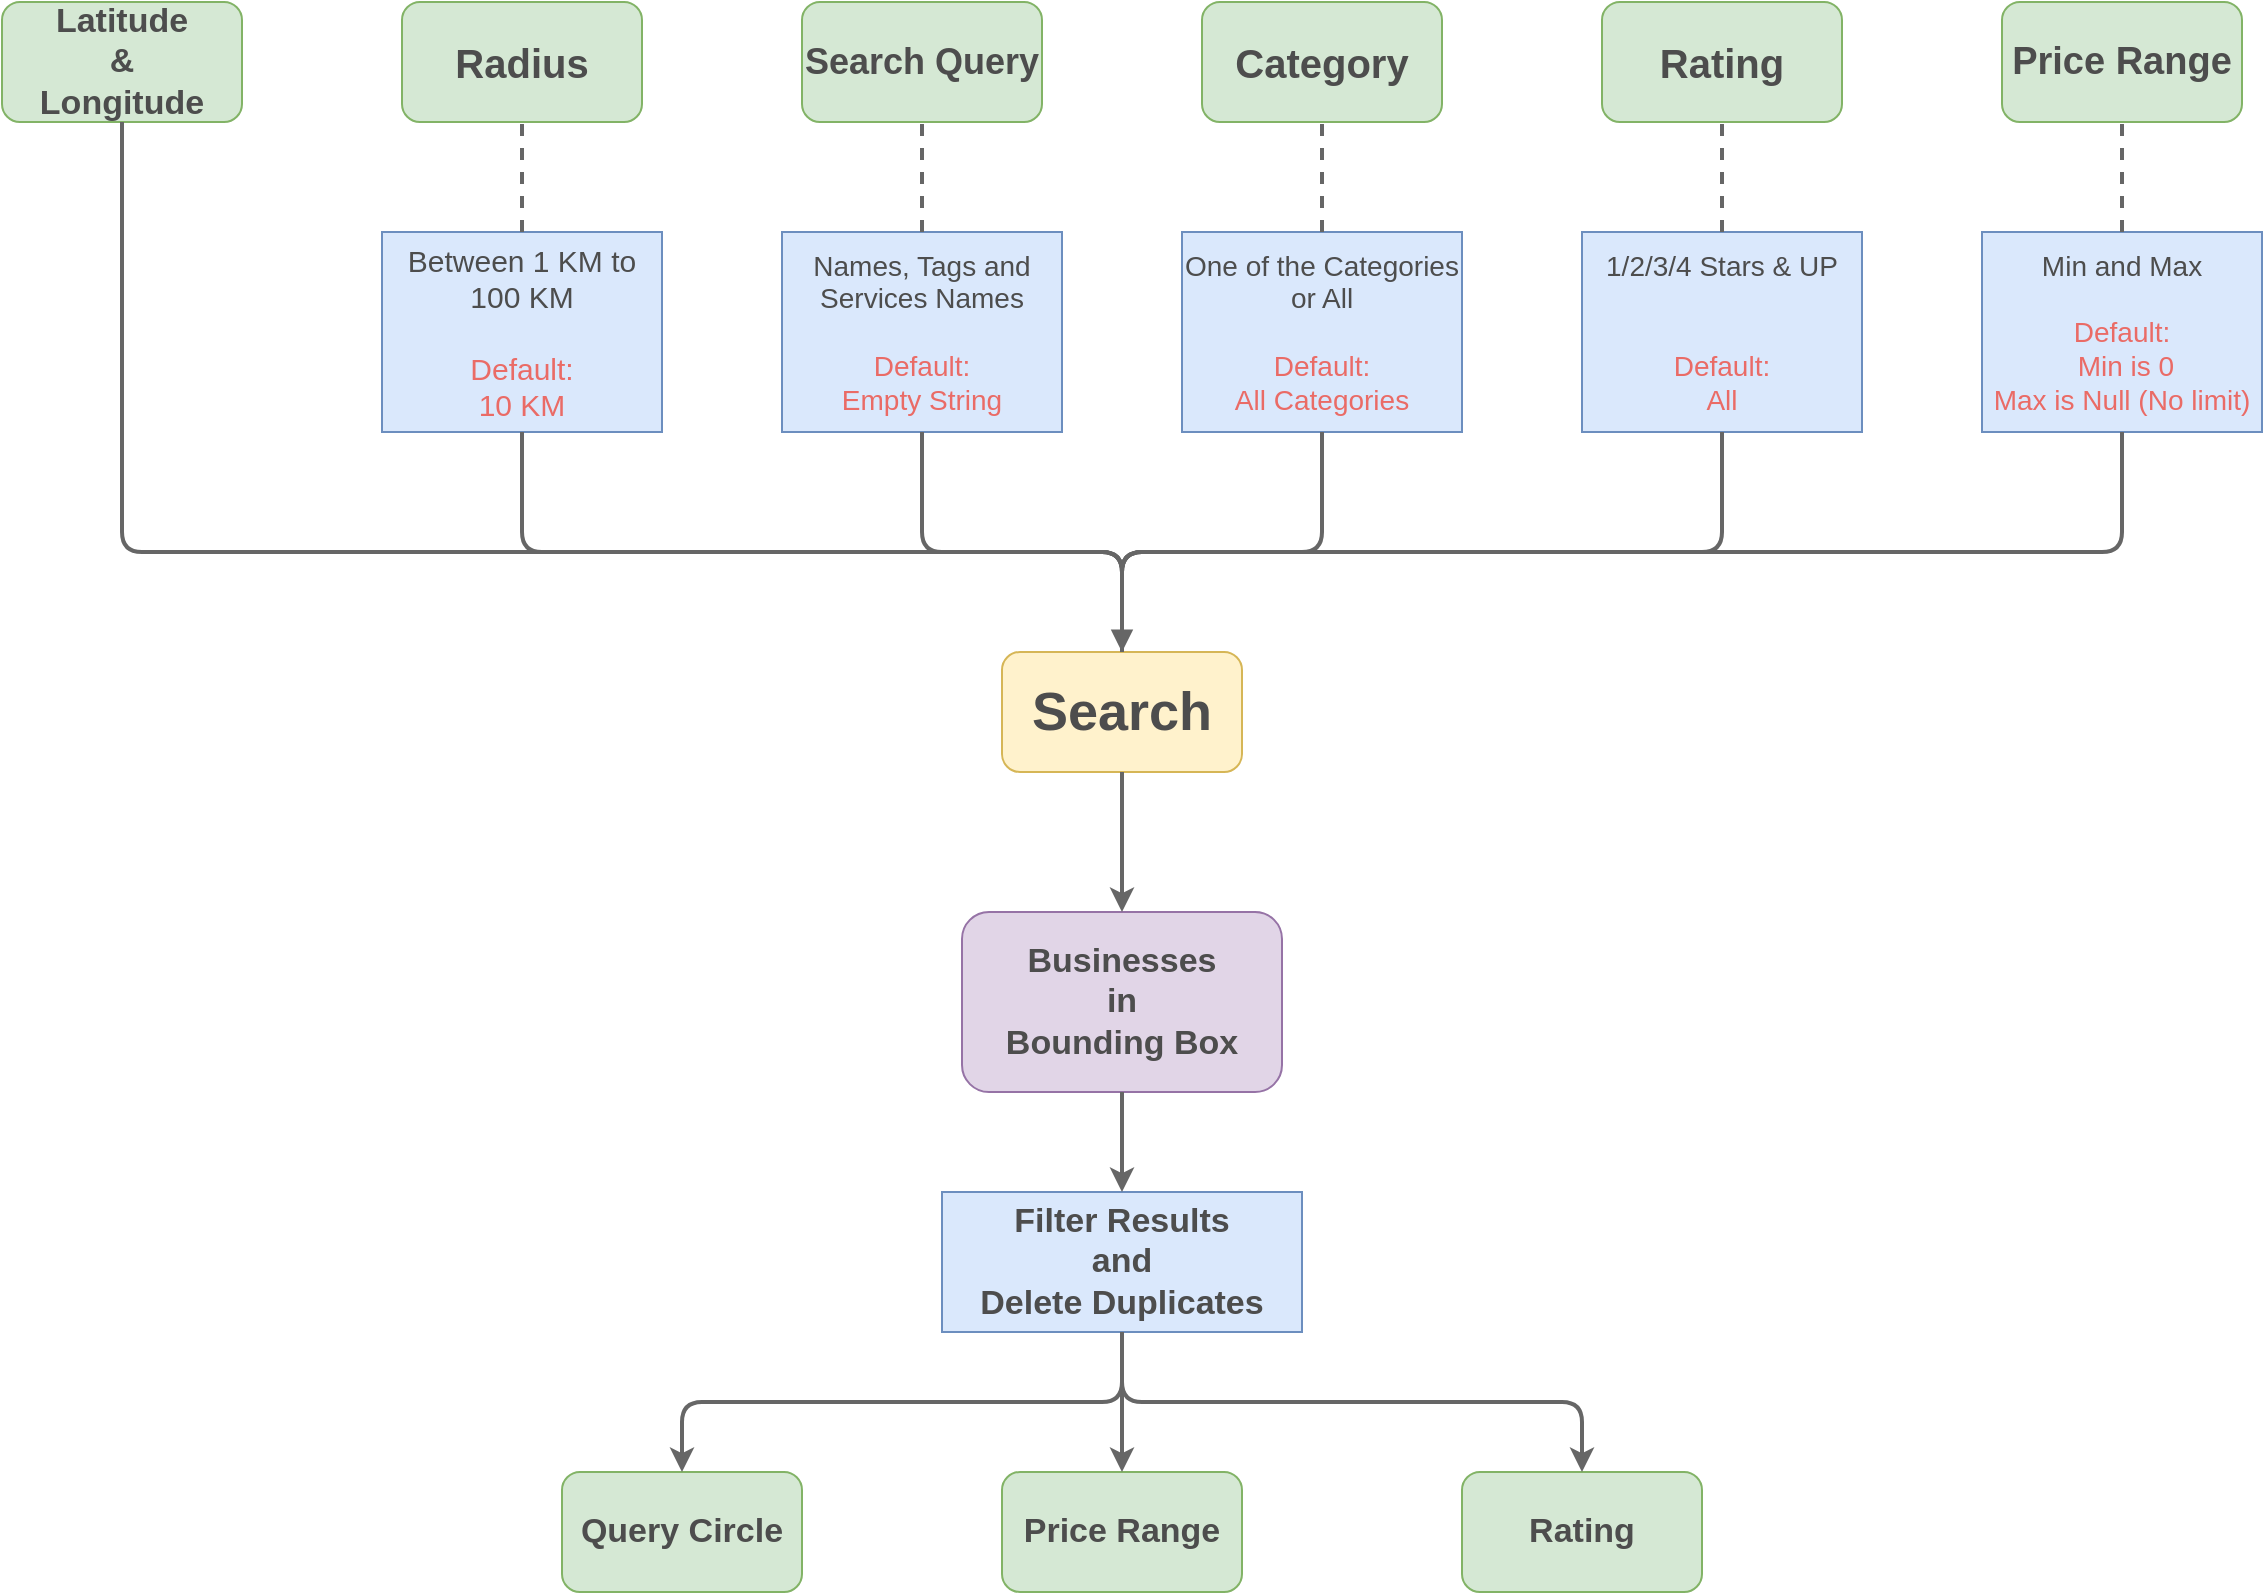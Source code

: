 <mxfile version="13.3.1" type="device"><diagram id="vAHuVkReG6dsbNsxNDyQ" name="Page-1"><mxGraphModel dx="1422" dy="852" grid="1" gridSize="10" guides="1" tooltips="1" connect="1" arrows="1" fold="1" page="1" pageScale="1" pageWidth="850" pageHeight="1100" math="0" shadow="0"><root><mxCell id="0"/><mxCell id="1" parent="0"/><mxCell id="w3oqfjgfgUOOmI7vib6x-3" value="&lt;font style=&quot;font-size: 17px&quot; color=&quot;#4d4d4d&quot;&gt;&lt;b&gt;Latitude&lt;br&gt;&amp;amp;&lt;br&gt;Longitude&lt;/b&gt;&lt;/font&gt;" style="rounded=1;whiteSpace=wrap;html=1;fillColor=#d5e8d4;strokeColor=#82b366;" vertex="1" parent="1"><mxGeometry x="100" y="35" width="120" height="60" as="geometry"/></mxCell><mxCell id="w3oqfjgfgUOOmI7vib6x-4" value="&lt;font style=&quot;font-size: 20px&quot; color=&quot;#4d4d4d&quot;&gt;&lt;b&gt;Radius&lt;/b&gt;&lt;/font&gt;" style="rounded=1;whiteSpace=wrap;html=1;fillColor=#d5e8d4;strokeColor=#82b366;" vertex="1" parent="1"><mxGeometry x="300" y="35" width="120" height="60" as="geometry"/></mxCell><mxCell id="w3oqfjgfgUOOmI7vib6x-5" value="&lt;font style=&quot;font-size: 18px&quot; color=&quot;#4d4d4d&quot;&gt;&lt;b&gt;Search Query&lt;/b&gt;&lt;/font&gt;" style="rounded=1;whiteSpace=wrap;html=1;fillColor=#d5e8d4;strokeColor=#82b366;" vertex="1" parent="1"><mxGeometry x="500" y="35" width="120" height="60" as="geometry"/></mxCell><mxCell id="w3oqfjgfgUOOmI7vib6x-6" value="&lt;font style=&quot;font-size: 20px&quot; color=&quot;#4d4d4d&quot;&gt;&lt;b&gt;Category&lt;/b&gt;&lt;/font&gt;" style="rounded=1;whiteSpace=wrap;html=1;fillColor=#d5e8d4;strokeColor=#82b366;" vertex="1" parent="1"><mxGeometry x="700" y="35" width="120" height="60" as="geometry"/></mxCell><mxCell id="w3oqfjgfgUOOmI7vib6x-7" value="&lt;font style=&quot;font-size: 20px&quot; color=&quot;#4d4d4d&quot;&gt;&lt;b&gt;Rating&lt;/b&gt;&lt;/font&gt;" style="rounded=1;whiteSpace=wrap;html=1;fillColor=#d5e8d4;strokeColor=#82b366;" vertex="1" parent="1"><mxGeometry x="900" y="35" width="120" height="60" as="geometry"/></mxCell><mxCell id="w3oqfjgfgUOOmI7vib6x-8" value="&lt;font style=&quot;font-size: 19px&quot; color=&quot;#4d4d4d&quot;&gt;&lt;b&gt;Price Range&lt;/b&gt;&lt;/font&gt;" style="rounded=1;whiteSpace=wrap;html=1;fillColor=#d5e8d4;strokeColor=#82b366;" vertex="1" parent="1"><mxGeometry x="1100" y="35" width="120" height="60" as="geometry"/></mxCell><mxCell id="w3oqfjgfgUOOmI7vib6x-9" value="&lt;font color=&quot;#4d4d4d&quot; size=&quot;1&quot;&gt;&lt;b style=&quot;font-size: 27px&quot;&gt;Search&lt;/b&gt;&lt;/font&gt;" style="rounded=1;whiteSpace=wrap;html=1;fillColor=#fff2cc;strokeColor=#d6b656;" vertex="1" parent="1"><mxGeometry x="600" y="360" width="120" height="60" as="geometry"/></mxCell><mxCell id="w3oqfjgfgUOOmI7vib6x-19" value="&lt;font style=&quot;font-size: 17px&quot; color=&quot;#4d4d4d&quot;&gt;&lt;b&gt;Businesses&lt;br&gt;in&lt;br&gt;Bounding Box&lt;/b&gt;&lt;/font&gt;" style="rounded=1;whiteSpace=wrap;html=1;fillColor=#e1d5e7;strokeColor=#9673a6;" vertex="1" parent="1"><mxGeometry x="580" y="490" width="160" height="90" as="geometry"/></mxCell><mxCell id="w3oqfjgfgUOOmI7vib6x-44" value="&lt;font style=&quot;font-size: 15px&quot;&gt;&lt;font color=&quot;#4d4d4d&quot; style=&quot;font-size: 15px&quot;&gt;Between 1 KM to 100 KM&lt;br&gt;&lt;br&gt;&lt;/font&gt;&lt;font color=&quot;#ea6b66&quot; style=&quot;font-size: 15px&quot;&gt;Default:&lt;br&gt;10 KM&lt;/font&gt;&lt;/font&gt;" style="rounded=0;whiteSpace=wrap;html=1;fillColor=#dae8fc;strokeColor=#6c8ebf;" vertex="1" parent="1"><mxGeometry x="290" y="150" width="140" height="100" as="geometry"/></mxCell><mxCell id="w3oqfjgfgUOOmI7vib6x-47" value="" style="endArrow=none;dashed=1;html=1;strokeColor=#666666;strokeWidth=2;entryX=0.5;entryY=1;entryDx=0;entryDy=0;exitX=0.5;exitY=0;exitDx=0;exitDy=0;" edge="1" parent="1" source="w3oqfjgfgUOOmI7vib6x-44" target="w3oqfjgfgUOOmI7vib6x-4"><mxGeometry width="50" height="50" relative="1" as="geometry"><mxPoint x="430" y="200" as="sourcePoint"/><mxPoint x="480" y="150" as="targetPoint"/></mxGeometry></mxCell><mxCell id="w3oqfjgfgUOOmI7vib6x-48" value="&lt;font style=&quot;font-size: 14px&quot;&gt;&lt;font color=&quot;#4d4d4d&quot; style=&quot;font-size: 14px&quot;&gt;Names, Tags and Services Names&lt;br&gt;&lt;br&gt;&lt;/font&gt;&lt;font color=&quot;#ea6b66&quot; style=&quot;font-size: 14px&quot;&gt;Default:&lt;br&gt;Empty String&lt;/font&gt;&lt;/font&gt;" style="rounded=0;whiteSpace=wrap;html=1;fillColor=#dae8fc;strokeColor=#6c8ebf;" vertex="1" parent="1"><mxGeometry x="490" y="150" width="140" height="100" as="geometry"/></mxCell><mxCell id="w3oqfjgfgUOOmI7vib6x-52" value="&lt;font&gt;&lt;font color=&quot;#4d4d4d&quot; style=&quot;font-size: 14px&quot;&gt;One of the Categories or All&lt;br&gt;&lt;br&gt;&lt;/font&gt;&lt;font color=&quot;#ea6b66&quot; style=&quot;font-size: 14px&quot;&gt;Default:&lt;br&gt;All Categories&lt;/font&gt;&lt;/font&gt;" style="rounded=0;whiteSpace=wrap;html=1;fillColor=#dae8fc;strokeColor=#6c8ebf;" vertex="1" parent="1"><mxGeometry x="690" y="150" width="140" height="100" as="geometry"/></mxCell><mxCell id="w3oqfjgfgUOOmI7vib6x-53" value="&lt;font style=&quot;font-size: 14px&quot;&gt;&lt;font color=&quot;#4d4d4d&quot; style=&quot;font-size: 14px&quot;&gt;1/2/3/4 Stars &amp;amp; UP&lt;br&gt;&lt;br&gt;&lt;br&gt;&lt;/font&gt;&lt;font color=&quot;#ea6b66&quot; style=&quot;font-size: 14px&quot;&gt;Default:&lt;br&gt;All&lt;/font&gt;&lt;/font&gt;" style="rounded=0;whiteSpace=wrap;html=1;fillColor=#dae8fc;strokeColor=#6c8ebf;" vertex="1" parent="1"><mxGeometry x="890" y="150" width="140" height="100" as="geometry"/></mxCell><mxCell id="w3oqfjgfgUOOmI7vib6x-54" value="&lt;font style=&quot;font-size: 14px&quot;&gt;&lt;font color=&quot;#4d4d4d&quot; style=&quot;font-size: 14px&quot;&gt;Min and Max&lt;br&gt;&lt;br&gt;&lt;/font&gt;&lt;font color=&quot;#ea6b66&quot; style=&quot;font-size: 14px&quot;&gt;Default:&lt;br&gt;&amp;nbsp;Min is 0&lt;br&gt;Max is Null (No limit)&lt;/font&gt;&lt;/font&gt;" style="rounded=0;whiteSpace=wrap;html=1;fillColor=#dae8fc;strokeColor=#6c8ebf;" vertex="1" parent="1"><mxGeometry x="1090" y="150" width="140" height="100" as="geometry"/></mxCell><mxCell id="w3oqfjgfgUOOmI7vib6x-55" value="" style="endArrow=none;dashed=1;html=1;strokeColor=#666666;strokeWidth=2;entryX=0.5;entryY=1;entryDx=0;entryDy=0;exitX=0.5;exitY=0;exitDx=0;exitDy=0;" edge="1" parent="1" source="w3oqfjgfgUOOmI7vib6x-48" target="w3oqfjgfgUOOmI7vib6x-5"><mxGeometry width="50" height="50" relative="1" as="geometry"><mxPoint x="670" y="350" as="sourcePoint"/><mxPoint x="720" y="300" as="targetPoint"/></mxGeometry></mxCell><mxCell id="w3oqfjgfgUOOmI7vib6x-56" value="" style="endArrow=none;dashed=1;html=1;strokeColor=#666666;strokeWidth=2;entryX=0.5;entryY=1;entryDx=0;entryDy=0;" edge="1" parent="1" source="w3oqfjgfgUOOmI7vib6x-52" target="w3oqfjgfgUOOmI7vib6x-6"><mxGeometry width="50" height="50" relative="1" as="geometry"><mxPoint x="670" y="350" as="sourcePoint"/><mxPoint x="720" y="300" as="targetPoint"/></mxGeometry></mxCell><mxCell id="w3oqfjgfgUOOmI7vib6x-57" value="" style="endArrow=none;dashed=1;html=1;strokeColor=#666666;strokeWidth=2;entryX=0.5;entryY=1;entryDx=0;entryDy=0;" edge="1" parent="1" source="w3oqfjgfgUOOmI7vib6x-53" target="w3oqfjgfgUOOmI7vib6x-7"><mxGeometry width="50" height="50" relative="1" as="geometry"><mxPoint x="670" y="350" as="sourcePoint"/><mxPoint x="720" y="300" as="targetPoint"/></mxGeometry></mxCell><mxCell id="w3oqfjgfgUOOmI7vib6x-58" value="" style="endArrow=none;dashed=1;html=1;strokeColor=#666666;strokeWidth=2;entryX=0.5;entryY=1;entryDx=0;entryDy=0;exitX=0.5;exitY=0;exitDx=0;exitDy=0;" edge="1" parent="1" source="w3oqfjgfgUOOmI7vib6x-54" target="w3oqfjgfgUOOmI7vib6x-8"><mxGeometry width="50" height="50" relative="1" as="geometry"><mxPoint x="670" y="350" as="sourcePoint"/><mxPoint x="720" y="300" as="targetPoint"/></mxGeometry></mxCell><mxCell id="w3oqfjgfgUOOmI7vib6x-63" value="" style="endArrow=none;html=1;strokeColor=#666666;strokeWidth=2;entryX=0.5;entryY=1;entryDx=0;entryDy=0;exitX=0.5;exitY=0;exitDx=0;exitDy=0;edgeStyle=orthogonalEdgeStyle;" edge="1" parent="1" source="w3oqfjgfgUOOmI7vib6x-9" target="w3oqfjgfgUOOmI7vib6x-52"><mxGeometry width="50" height="50" relative="1" as="geometry"><mxPoint x="670" y="410" as="sourcePoint"/><mxPoint x="720" y="360" as="targetPoint"/><Array as="points"><mxPoint x="660" y="310"/><mxPoint x="760" y="310"/></Array></mxGeometry></mxCell><mxCell id="w3oqfjgfgUOOmI7vib6x-64" value="" style="endArrow=none;html=1;strokeColor=#666666;strokeWidth=2;entryX=0.5;entryY=1;entryDx=0;entryDy=0;exitX=0.5;exitY=0;exitDx=0;exitDy=0;edgeStyle=orthogonalEdgeStyle;" edge="1" parent="1" source="w3oqfjgfgUOOmI7vib6x-9" target="w3oqfjgfgUOOmI7vib6x-53"><mxGeometry width="50" height="50" relative="1" as="geometry"><mxPoint x="670" y="410" as="sourcePoint"/><mxPoint x="720" y="360" as="targetPoint"/><Array as="points"><mxPoint x="660" y="310"/><mxPoint x="960" y="310"/></Array></mxGeometry></mxCell><mxCell id="w3oqfjgfgUOOmI7vib6x-65" value="" style="endArrow=classic;html=1;strokeColor=#666666;strokeWidth=2;entryX=0.5;entryY=0;entryDx=0;entryDy=0;exitX=0.5;exitY=1;exitDx=0;exitDy=0;" edge="1" parent="1" source="w3oqfjgfgUOOmI7vib6x-9" target="w3oqfjgfgUOOmI7vib6x-19"><mxGeometry width="50" height="50" relative="1" as="geometry"><mxPoint x="660" y="600" as="sourcePoint"/><mxPoint x="850" y="620" as="targetPoint"/></mxGeometry></mxCell><mxCell id="w3oqfjgfgUOOmI7vib6x-66" value="" style="endArrow=none;html=1;strokeColor=#666666;strokeWidth=2;exitX=0.5;exitY=1;exitDx=0;exitDy=0;entryX=0.5;entryY=0;entryDx=0;entryDy=0;edgeStyle=orthogonalEdgeStyle;" edge="1" parent="1" source="w3oqfjgfgUOOmI7vib6x-3" target="w3oqfjgfgUOOmI7vib6x-9"><mxGeometry width="50" height="50" relative="1" as="geometry"><mxPoint x="425" y="400" as="sourcePoint"/><mxPoint x="475" y="350" as="targetPoint"/><Array as="points"><mxPoint x="160" y="310"/><mxPoint x="660" y="310"/></Array></mxGeometry></mxCell><mxCell id="w3oqfjgfgUOOmI7vib6x-67" value="" style="endArrow=none;html=1;strokeColor=#666666;strokeWidth=2;entryX=0.5;entryY=1;entryDx=0;entryDy=0;exitX=0.5;exitY=0;exitDx=0;exitDy=0;edgeStyle=orthogonalEdgeStyle;" edge="1" parent="1" source="w3oqfjgfgUOOmI7vib6x-9" target="w3oqfjgfgUOOmI7vib6x-44"><mxGeometry width="50" height="50" relative="1" as="geometry"><mxPoint x="400" y="440" as="sourcePoint"/><mxPoint x="450" y="390" as="targetPoint"/><Array as="points"><mxPoint x="660" y="310"/><mxPoint x="360" y="310"/></Array></mxGeometry></mxCell><mxCell id="w3oqfjgfgUOOmI7vib6x-68" value="" style="endArrow=none;html=1;strokeColor=#666666;strokeWidth=2;entryX=0.5;entryY=1;entryDx=0;entryDy=0;exitX=0.5;exitY=0;exitDx=0;exitDy=0;edgeStyle=orthogonalEdgeStyle;" edge="1" parent="1" source="w3oqfjgfgUOOmI7vib6x-9" target="w3oqfjgfgUOOmI7vib6x-48"><mxGeometry width="50" height="50" relative="1" as="geometry"><mxPoint x="670" y="410" as="sourcePoint"/><mxPoint x="720" y="360" as="targetPoint"/><Array as="points"><mxPoint x="660" y="310"/><mxPoint x="560" y="310"/></Array></mxGeometry></mxCell><mxCell id="w3oqfjgfgUOOmI7vib6x-69" value="" style="endArrow=none;html=1;strokeColor=#666666;strokeWidth=2;entryX=0.5;entryY=1;entryDx=0;entryDy=0;exitX=0.5;exitY=0;exitDx=0;exitDy=0;edgeStyle=orthogonalEdgeStyle;endFill=0;startArrow=block;startFill=1;" edge="1" parent="1" source="w3oqfjgfgUOOmI7vib6x-9" target="w3oqfjgfgUOOmI7vib6x-54"><mxGeometry width="50" height="50" relative="1" as="geometry"><mxPoint x="910" y="390" as="sourcePoint"/><mxPoint x="960" y="340" as="targetPoint"/><Array as="points"><mxPoint x="660" y="310"/><mxPoint x="1160" y="310"/></Array></mxGeometry></mxCell><mxCell id="w3oqfjgfgUOOmI7vib6x-74" value="&lt;font color=&quot;#4d4d4d&quot;&gt;&lt;span style=&quot;font-size: 17px&quot;&gt;&lt;b&gt;Query Circle&lt;/b&gt;&lt;/span&gt;&lt;/font&gt;" style="rounded=1;whiteSpace=wrap;html=1;fillColor=#d5e8d4;strokeColor=#82b366;" vertex="1" parent="1"><mxGeometry x="380" y="770" width="120" height="60" as="geometry"/></mxCell><mxCell id="w3oqfjgfgUOOmI7vib6x-75" value="&lt;font color=&quot;#4d4d4d&quot;&gt;&lt;span style=&quot;font-size: 17px&quot;&gt;&lt;b&gt;Price Range&lt;/b&gt;&lt;/span&gt;&lt;/font&gt;" style="rounded=1;whiteSpace=wrap;html=1;fillColor=#d5e8d4;strokeColor=#82b366;" vertex="1" parent="1"><mxGeometry x="600" y="770" width="120" height="60" as="geometry"/></mxCell><mxCell id="w3oqfjgfgUOOmI7vib6x-76" value="&lt;font color=&quot;#4d4d4d&quot;&gt;&lt;span style=&quot;font-size: 17px&quot;&gt;&lt;b&gt;Rating&lt;/b&gt;&lt;/span&gt;&lt;/font&gt;" style="rounded=1;whiteSpace=wrap;html=1;fillColor=#d5e8d4;strokeColor=#82b366;" vertex="1" parent="1"><mxGeometry x="830" y="770" width="120" height="60" as="geometry"/></mxCell><mxCell id="w3oqfjgfgUOOmI7vib6x-77" value="&lt;font color=&quot;#4d4d4d&quot; size=&quot;1&quot;&gt;&lt;b style=&quot;font-size: 17px&quot;&gt;Filter Results&lt;br&gt;and&lt;br&gt;Delete Duplicates&lt;br&gt;&lt;/b&gt;&lt;/font&gt;" style="rounded=0;whiteSpace=wrap;html=1;fillColor=#dae8fc;strokeColor=#6c8ebf;" vertex="1" parent="1"><mxGeometry x="570" y="630" width="180" height="70" as="geometry"/></mxCell><mxCell id="w3oqfjgfgUOOmI7vib6x-78" value="" style="endArrow=classic;html=1;strokeColor=#666666;strokeWidth=2;exitX=0.5;exitY=1;exitDx=0;exitDy=0;" edge="1" parent="1" source="w3oqfjgfgUOOmI7vib6x-19" target="w3oqfjgfgUOOmI7vib6x-77"><mxGeometry width="50" height="50" relative="1" as="geometry"><mxPoint x="620" y="730" as="sourcePoint"/><mxPoint x="670" y="680" as="targetPoint"/></mxGeometry></mxCell><mxCell id="w3oqfjgfgUOOmI7vib6x-80" value="" style="endArrow=classic;html=1;strokeColor=#666666;strokeWidth=2;exitX=0.5;exitY=1;exitDx=0;exitDy=0;entryX=0.5;entryY=0;entryDx=0;entryDy=0;" edge="1" parent="1" source="w3oqfjgfgUOOmI7vib6x-77" target="w3oqfjgfgUOOmI7vib6x-75"><mxGeometry width="50" height="50" relative="1" as="geometry"><mxPoint x="620" y="670" as="sourcePoint"/><mxPoint x="670" y="620" as="targetPoint"/></mxGeometry></mxCell><mxCell id="w3oqfjgfgUOOmI7vib6x-81" value="" style="endArrow=classic;html=1;strokeColor=#666666;strokeWidth=2;exitX=0.5;exitY=1;exitDx=0;exitDy=0;entryX=0.5;entryY=0;entryDx=0;entryDy=0;edgeStyle=orthogonalEdgeStyle;" edge="1" parent="1" source="w3oqfjgfgUOOmI7vib6x-77" target="w3oqfjgfgUOOmI7vib6x-74"><mxGeometry width="50" height="50" relative="1" as="geometry"><mxPoint x="620" y="670" as="sourcePoint"/><mxPoint x="670" y="620" as="targetPoint"/></mxGeometry></mxCell><mxCell id="w3oqfjgfgUOOmI7vib6x-82" value="" style="endArrow=classic;html=1;strokeColor=#666666;strokeWidth=2;exitX=0.5;exitY=1;exitDx=0;exitDy=0;entryX=0.5;entryY=0;entryDx=0;entryDy=0;edgeStyle=orthogonalEdgeStyle;" edge="1" parent="1" source="w3oqfjgfgUOOmI7vib6x-77" target="w3oqfjgfgUOOmI7vib6x-76"><mxGeometry width="50" height="50" relative="1" as="geometry"><mxPoint x="620" y="670" as="sourcePoint"/><mxPoint x="670" y="620" as="targetPoint"/></mxGeometry></mxCell></root></mxGraphModel></diagram></mxfile>
